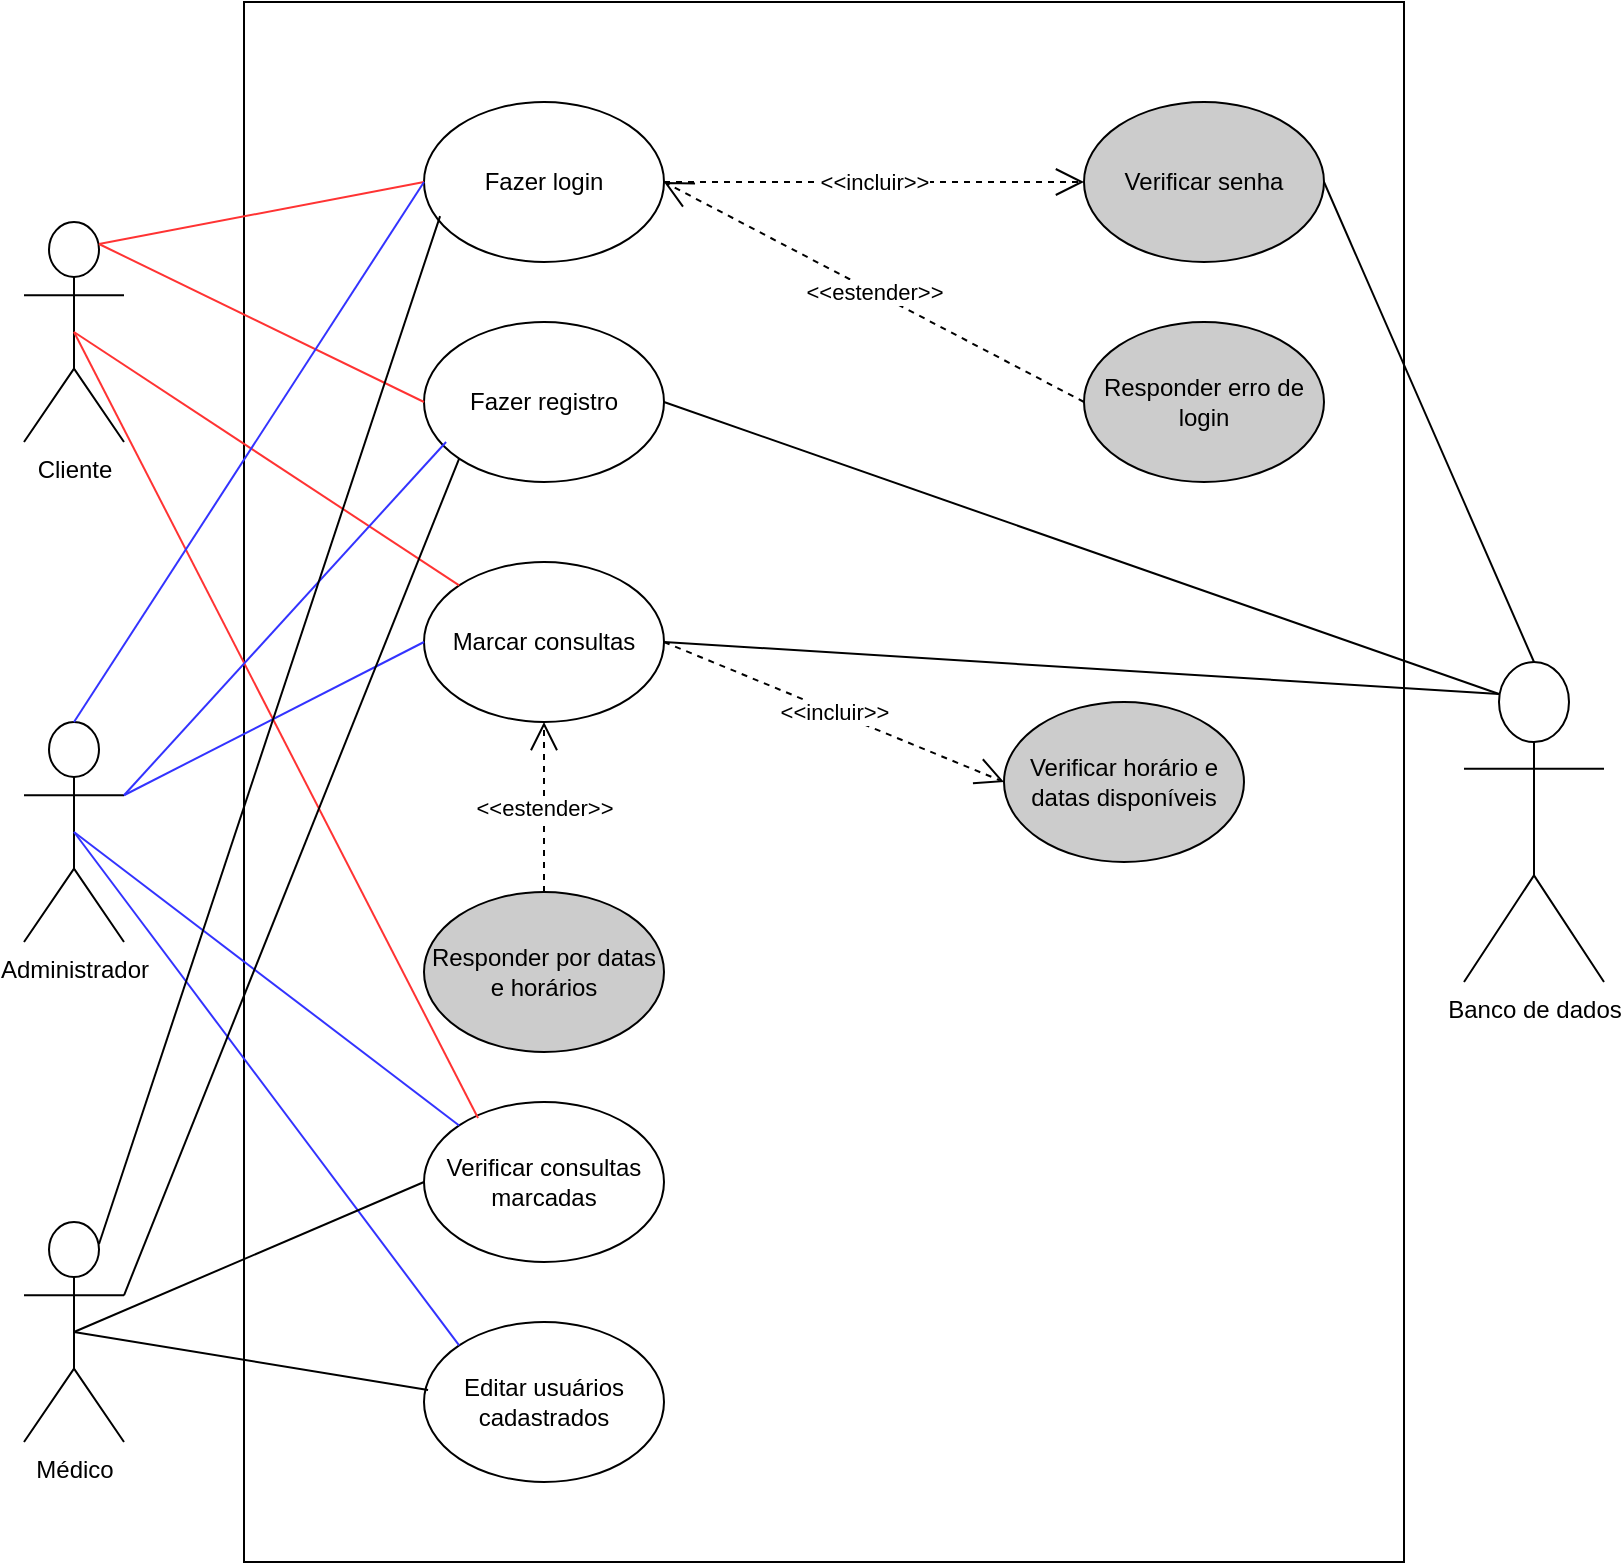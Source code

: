 <mxfile version="22.1.4" type="github">
  <diagram name="Página-1" id="yceptEIofuauP-qJLoJ5">
    <mxGraphModel dx="1434" dy="1959" grid="1" gridSize="10" guides="1" tooltips="1" connect="1" arrows="1" fold="1" page="1" pageScale="1" pageWidth="827" pageHeight="1169" math="0" shadow="0">
      <root>
        <mxCell id="0" />
        <mxCell id="1" parent="0" />
        <mxCell id="JtqYQyz3M2eFER5Y3MMs-2" value="" style="rounded=0;whiteSpace=wrap;html=1;" vertex="1" parent="1">
          <mxGeometry x="130" y="-1120" width="580" height="780" as="geometry" />
        </mxCell>
        <mxCell id="JtqYQyz3M2eFER5Y3MMs-3" value="Cliente" style="shape=umlActor;verticalLabelPosition=bottom;verticalAlign=top;html=1;outlineConnect=0;shadow=0;" vertex="1" parent="1">
          <mxGeometry x="20" y="-1010" width="50" height="110" as="geometry" />
        </mxCell>
        <mxCell id="JtqYQyz3M2eFER5Y3MMs-4" value="Médico" style="shape=umlActor;verticalLabelPosition=bottom;verticalAlign=top;html=1;outlineConnect=0;" vertex="1" parent="1">
          <mxGeometry x="20" y="-510" width="50" height="110" as="geometry" />
        </mxCell>
        <mxCell id="JtqYQyz3M2eFER5Y3MMs-5" value="Banco de dados" style="shape=umlActor;verticalLabelPosition=bottom;verticalAlign=top;html=1;outlineConnect=0;" vertex="1" parent="1">
          <mxGeometry x="740" y="-790" width="70" height="160" as="geometry" />
        </mxCell>
        <mxCell id="JtqYQyz3M2eFER5Y3MMs-8" value="Administrador" style="shape=umlActor;verticalLabelPosition=bottom;verticalAlign=top;html=1;outlineConnect=0;" vertex="1" parent="1">
          <mxGeometry x="20" y="-760" width="50" height="110" as="geometry" />
        </mxCell>
        <mxCell id="JtqYQyz3M2eFER5Y3MMs-14" value="Fazer login" style="ellipse;whiteSpace=wrap;html=1;" vertex="1" parent="1">
          <mxGeometry x="220" y="-1070" width="120" height="80" as="geometry" />
        </mxCell>
        <mxCell id="JtqYQyz3M2eFER5Y3MMs-15" value="Fazer registro" style="ellipse;whiteSpace=wrap;html=1;" vertex="1" parent="1">
          <mxGeometry x="220" y="-960" width="120" height="80" as="geometry" />
        </mxCell>
        <mxCell id="JtqYQyz3M2eFER5Y3MMs-16" value="Marcar consultas" style="ellipse;whiteSpace=wrap;html=1;" vertex="1" parent="1">
          <mxGeometry x="220" y="-840" width="120" height="80" as="geometry" />
        </mxCell>
        <mxCell id="JtqYQyz3M2eFER5Y3MMs-17" value="Responder por datas e horários" style="ellipse;whiteSpace=wrap;html=1;fillColor=#CCCCCC;" vertex="1" parent="1">
          <mxGeometry x="220" y="-675" width="120" height="80" as="geometry" />
        </mxCell>
        <mxCell id="JtqYQyz3M2eFER5Y3MMs-18" value="Verificar consultas marcadas" style="ellipse;whiteSpace=wrap;html=1;" vertex="1" parent="1">
          <mxGeometry x="220" y="-570" width="120" height="80" as="geometry" />
        </mxCell>
        <mxCell id="JtqYQyz3M2eFER5Y3MMs-19" value="Editar usuários cadastrados" style="ellipse;whiteSpace=wrap;html=1;" vertex="1" parent="1">
          <mxGeometry x="220" y="-460" width="120" height="80" as="geometry" />
        </mxCell>
        <mxCell id="JtqYQyz3M2eFER5Y3MMs-21" value="Verificar senha" style="ellipse;whiteSpace=wrap;html=1;fillColor=#CCCCCC;" vertex="1" parent="1">
          <mxGeometry x="550" y="-1070" width="120" height="80" as="geometry" />
        </mxCell>
        <mxCell id="JtqYQyz3M2eFER5Y3MMs-22" value="Responder erro de login" style="ellipse;whiteSpace=wrap;html=1;fillColor=#CCCCCC;" vertex="1" parent="1">
          <mxGeometry x="550" y="-960" width="120" height="80" as="geometry" />
        </mxCell>
        <mxCell id="JtqYQyz3M2eFER5Y3MMs-23" value="Verificar horário e datas disponíveis" style="ellipse;whiteSpace=wrap;html=1;fillColor=#CCCCCC;" vertex="1" parent="1">
          <mxGeometry x="510" y="-770" width="120" height="80" as="geometry" />
        </mxCell>
        <mxCell id="JtqYQyz3M2eFER5Y3MMs-24" value="&amp;lt;&amp;lt;incluir&amp;gt;&amp;gt;" style="endArrow=open;endSize=12;dashed=1;html=1;rounded=0;exitX=1;exitY=0.5;exitDx=0;exitDy=0;entryX=0;entryY=0.5;entryDx=0;entryDy=0;" edge="1" parent="1" source="JtqYQyz3M2eFER5Y3MMs-14" target="JtqYQyz3M2eFER5Y3MMs-21">
          <mxGeometry width="160" relative="1" as="geometry">
            <mxPoint x="290" y="-950" as="sourcePoint" />
            <mxPoint x="450" y="-950" as="targetPoint" />
          </mxGeometry>
        </mxCell>
        <mxCell id="JtqYQyz3M2eFER5Y3MMs-27" value="&amp;lt;&amp;lt;estender&amp;gt;&amp;gt;" style="endArrow=open;endSize=12;dashed=1;html=1;rounded=0;exitX=0;exitY=0.5;exitDx=0;exitDy=0;" edge="1" parent="1" source="JtqYQyz3M2eFER5Y3MMs-22">
          <mxGeometry width="160" relative="1" as="geometry">
            <mxPoint x="350" y="-1020" as="sourcePoint" />
            <mxPoint x="340" y="-1030" as="targetPoint" />
          </mxGeometry>
        </mxCell>
        <mxCell id="JtqYQyz3M2eFER5Y3MMs-29" value="" style="endArrow=none;html=1;rounded=0;entryX=1;entryY=0.5;entryDx=0;entryDy=0;exitX=0.5;exitY=0;exitDx=0;exitDy=0;exitPerimeter=0;" edge="1" parent="1" source="JtqYQyz3M2eFER5Y3MMs-5" target="JtqYQyz3M2eFER5Y3MMs-21">
          <mxGeometry width="50" height="50" relative="1" as="geometry">
            <mxPoint x="450" y="-920" as="sourcePoint" />
            <mxPoint x="500" y="-970" as="targetPoint" />
          </mxGeometry>
        </mxCell>
        <mxCell id="JtqYQyz3M2eFER5Y3MMs-30" value="" style="endArrow=none;html=1;rounded=0;entryX=1;entryY=0.5;entryDx=0;entryDy=0;exitX=0.25;exitY=0.1;exitDx=0;exitDy=0;exitPerimeter=0;" edge="1" parent="1" source="JtqYQyz3M2eFER5Y3MMs-5" target="JtqYQyz3M2eFER5Y3MMs-15">
          <mxGeometry width="50" height="50" relative="1" as="geometry">
            <mxPoint x="785" y="-780" as="sourcePoint" />
            <mxPoint x="680" y="-1020" as="targetPoint" />
          </mxGeometry>
        </mxCell>
        <mxCell id="JtqYQyz3M2eFER5Y3MMs-31" value="" style="endArrow=none;html=1;rounded=0;entryX=1;entryY=0.5;entryDx=0;entryDy=0;exitX=0.25;exitY=0.1;exitDx=0;exitDy=0;exitPerimeter=0;" edge="1" parent="1" source="JtqYQyz3M2eFER5Y3MMs-5" target="JtqYQyz3M2eFER5Y3MMs-16">
          <mxGeometry width="50" height="50" relative="1" as="geometry">
            <mxPoint x="768" y="-764" as="sourcePoint" />
            <mxPoint x="350" y="-910" as="targetPoint" />
          </mxGeometry>
        </mxCell>
        <mxCell id="JtqYQyz3M2eFER5Y3MMs-32" value="&amp;lt;&amp;lt;incluir&amp;gt;&amp;gt;" style="endArrow=open;endSize=12;dashed=1;html=1;rounded=0;exitX=1;exitY=0.5;exitDx=0;exitDy=0;entryX=0;entryY=0.5;entryDx=0;entryDy=0;" edge="1" parent="1" source="JtqYQyz3M2eFER5Y3MMs-16" target="JtqYQyz3M2eFER5Y3MMs-23">
          <mxGeometry width="160" relative="1" as="geometry">
            <mxPoint x="350" y="-1020" as="sourcePoint" />
            <mxPoint x="560" y="-1020" as="targetPoint" />
          </mxGeometry>
        </mxCell>
        <mxCell id="JtqYQyz3M2eFER5Y3MMs-33" value="&amp;lt;&amp;lt;estender&amp;gt;&amp;gt;" style="endArrow=open;endSize=12;dashed=1;html=1;rounded=0;exitX=0.5;exitY=0;exitDx=0;exitDy=0;entryX=0.5;entryY=1;entryDx=0;entryDy=0;" edge="1" parent="1" source="JtqYQyz3M2eFER5Y3MMs-17" target="JtqYQyz3M2eFER5Y3MMs-16">
          <mxGeometry width="160" relative="1" as="geometry">
            <mxPoint x="560" y="-910" as="sourcePoint" />
            <mxPoint x="350" y="-1020" as="targetPoint" />
          </mxGeometry>
        </mxCell>
        <mxCell id="JtqYQyz3M2eFER5Y3MMs-34" value="" style="endArrow=none;html=1;rounded=0;entryX=0.75;entryY=0.1;entryDx=0;entryDy=0;exitX=0;exitY=0.5;exitDx=0;exitDy=0;entryPerimeter=0;strokeColor=#FF3333;" edge="1" parent="1" source="JtqYQyz3M2eFER5Y3MMs-14" target="JtqYQyz3M2eFER5Y3MMs-3">
          <mxGeometry width="50" height="50" relative="1" as="geometry">
            <mxPoint x="768" y="-764" as="sourcePoint" />
            <mxPoint x="350" y="-910" as="targetPoint" />
          </mxGeometry>
        </mxCell>
        <mxCell id="JtqYQyz3M2eFER5Y3MMs-35" value="" style="endArrow=none;html=1;rounded=0;entryX=0.75;entryY=0.1;entryDx=0;entryDy=0;exitX=0;exitY=0.5;exitDx=0;exitDy=0;entryPerimeter=0;strokeColor=#FF3333;" edge="1" parent="1" source="JtqYQyz3M2eFER5Y3MMs-15" target="JtqYQyz3M2eFER5Y3MMs-3">
          <mxGeometry width="50" height="50" relative="1" as="geometry">
            <mxPoint x="230" y="-1020" as="sourcePoint" />
            <mxPoint x="78" y="-969" as="targetPoint" />
          </mxGeometry>
        </mxCell>
        <mxCell id="JtqYQyz3M2eFER5Y3MMs-36" value="" style="endArrow=none;html=1;rounded=0;exitX=0;exitY=0;exitDx=0;exitDy=0;entryX=0.5;entryY=0.5;entryDx=0;entryDy=0;entryPerimeter=0;strokeColor=#FF3333;" edge="1" parent="1" source="JtqYQyz3M2eFER5Y3MMs-16" target="JtqYQyz3M2eFER5Y3MMs-3">
          <mxGeometry width="50" height="50" relative="1" as="geometry">
            <mxPoint x="230" y="-910" as="sourcePoint" />
            <mxPoint x="78" y="-969" as="targetPoint" />
          </mxGeometry>
        </mxCell>
        <mxCell id="JtqYQyz3M2eFER5Y3MMs-37" value="" style="endArrow=none;html=1;rounded=0;entryX=0.5;entryY=0.5;entryDx=0;entryDy=0;exitX=0.225;exitY=0.1;exitDx=0;exitDy=0;entryPerimeter=0;exitPerimeter=0;strokeColor=#FF3333;" edge="1" parent="1" source="JtqYQyz3M2eFER5Y3MMs-18" target="JtqYQyz3M2eFER5Y3MMs-3">
          <mxGeometry width="50" height="50" relative="1" as="geometry">
            <mxPoint x="248" y="-818" as="sourcePoint" />
            <mxPoint x="65" y="-925" as="targetPoint" />
          </mxGeometry>
        </mxCell>
        <mxCell id="JtqYQyz3M2eFER5Y3MMs-38" value="" style="endArrow=none;html=1;rounded=0;entryX=0.5;entryY=0;entryDx=0;entryDy=0;exitX=0;exitY=0.5;exitDx=0;exitDy=0;entryPerimeter=0;strokeColor=#3333FF;" edge="1" parent="1" source="JtqYQyz3M2eFER5Y3MMs-14" target="JtqYQyz3M2eFER5Y3MMs-8">
          <mxGeometry width="50" height="50" relative="1" as="geometry">
            <mxPoint x="242" y="-543" as="sourcePoint" />
            <mxPoint x="65" y="-925" as="targetPoint" />
          </mxGeometry>
        </mxCell>
        <mxCell id="JtqYQyz3M2eFER5Y3MMs-39" value="" style="endArrow=none;html=1;rounded=0;exitX=0;exitY=0;exitDx=0;exitDy=0;entryX=0.5;entryY=0.5;entryDx=0;entryDy=0;entryPerimeter=0;strokeColor=#3333FF;" edge="1" parent="1" source="JtqYQyz3M2eFER5Y3MMs-18" target="JtqYQyz3M2eFER5Y3MMs-8">
          <mxGeometry width="50" height="50" relative="1" as="geometry">
            <mxPoint x="230" y="-560" as="sourcePoint" />
            <mxPoint x="70" y="-710" as="targetPoint" />
          </mxGeometry>
        </mxCell>
        <mxCell id="JtqYQyz3M2eFER5Y3MMs-40" value="" style="endArrow=none;html=1;rounded=0;entryX=0.5;entryY=0.5;entryDx=0;entryDy=0;entryPerimeter=0;exitX=0;exitY=0;exitDx=0;exitDy=0;strokeColor=#3333FF;" edge="1" parent="1" source="JtqYQyz3M2eFER5Y3MMs-19" target="JtqYQyz3M2eFER5Y3MMs-8">
          <mxGeometry width="50" height="50" relative="1" as="geometry">
            <mxPoint x="240" y="-550" as="sourcePoint" />
            <mxPoint x="75" y="-780" as="targetPoint" />
          </mxGeometry>
        </mxCell>
        <mxCell id="JtqYQyz3M2eFER5Y3MMs-41" value="" style="endArrow=none;html=1;rounded=0;entryX=1;entryY=0.333;entryDx=0;entryDy=0;exitX=0;exitY=0.5;exitDx=0;exitDy=0;entryPerimeter=0;strokeColor=#3333FF;" edge="1" parent="1" source="JtqYQyz3M2eFER5Y3MMs-16" target="JtqYQyz3M2eFER5Y3MMs-8">
          <mxGeometry width="50" height="50" relative="1" as="geometry">
            <mxPoint x="230" y="-910" as="sourcePoint" />
            <mxPoint x="78" y="-969" as="targetPoint" />
          </mxGeometry>
        </mxCell>
        <mxCell id="JtqYQyz3M2eFER5Y3MMs-42" value="" style="endArrow=none;html=1;rounded=0;entryX=1;entryY=0.333;entryDx=0;entryDy=0;exitX=0.092;exitY=0.75;exitDx=0;exitDy=0;entryPerimeter=0;exitPerimeter=0;strokeColor=#3333FF;" edge="1" parent="1" source="JtqYQyz3M2eFER5Y3MMs-15" target="JtqYQyz3M2eFER5Y3MMs-8">
          <mxGeometry width="50" height="50" relative="1" as="geometry">
            <mxPoint x="230" y="-790" as="sourcePoint" />
            <mxPoint x="90" y="-753" as="targetPoint" />
          </mxGeometry>
        </mxCell>
        <mxCell id="JtqYQyz3M2eFER5Y3MMs-43" value="" style="endArrow=none;html=1;rounded=0;entryX=0.5;entryY=0.5;entryDx=0;entryDy=0;entryPerimeter=0;exitX=0.017;exitY=0.425;exitDx=0;exitDy=0;exitPerimeter=0;" edge="1" parent="1" source="JtqYQyz3M2eFER5Y3MMs-19" target="JtqYQyz3M2eFER5Y3MMs-4">
          <mxGeometry width="50" height="50" relative="1" as="geometry">
            <mxPoint x="248" y="-438" as="sourcePoint" />
            <mxPoint x="65" y="-735" as="targetPoint" />
          </mxGeometry>
        </mxCell>
        <mxCell id="JtqYQyz3M2eFER5Y3MMs-45" value="" style="endArrow=none;html=1;rounded=0;exitX=0;exitY=0.5;exitDx=0;exitDy=0;entryX=0.5;entryY=0.5;entryDx=0;entryDy=0;entryPerimeter=0;" edge="1" parent="1" source="JtqYQyz3M2eFER5Y3MMs-18" target="JtqYQyz3M2eFER5Y3MMs-4">
          <mxGeometry width="50" height="50" relative="1" as="geometry">
            <mxPoint x="232" y="-416" as="sourcePoint" />
            <mxPoint x="55" y="-445" as="targetPoint" />
          </mxGeometry>
        </mxCell>
        <mxCell id="JtqYQyz3M2eFER5Y3MMs-46" value="" style="endArrow=none;html=1;rounded=0;entryX=1;entryY=0.333;entryDx=0;entryDy=0;entryPerimeter=0;exitX=0;exitY=1;exitDx=0;exitDy=0;" edge="1" parent="1" source="JtqYQyz3M2eFER5Y3MMs-15" target="JtqYQyz3M2eFER5Y3MMs-4">
          <mxGeometry width="50" height="50" relative="1" as="geometry">
            <mxPoint x="232" y="-416" as="sourcePoint" />
            <mxPoint x="78" y="-589" as="targetPoint" />
          </mxGeometry>
        </mxCell>
        <mxCell id="JtqYQyz3M2eFER5Y3MMs-47" value="" style="endArrow=none;html=1;rounded=0;entryX=0.75;entryY=0.1;entryDx=0;entryDy=0;entryPerimeter=0;exitX=0.067;exitY=0.713;exitDx=0;exitDy=0;exitPerimeter=0;strokeColor=#000000;" edge="1" parent="1" source="JtqYQyz3M2eFER5Y3MMs-14" target="JtqYQyz3M2eFER5Y3MMs-4">
          <mxGeometry width="50" height="50" relative="1" as="geometry">
            <mxPoint x="248" y="-882" as="sourcePoint" />
            <mxPoint x="90" y="-563" as="targetPoint" />
          </mxGeometry>
        </mxCell>
      </root>
    </mxGraphModel>
  </diagram>
</mxfile>
